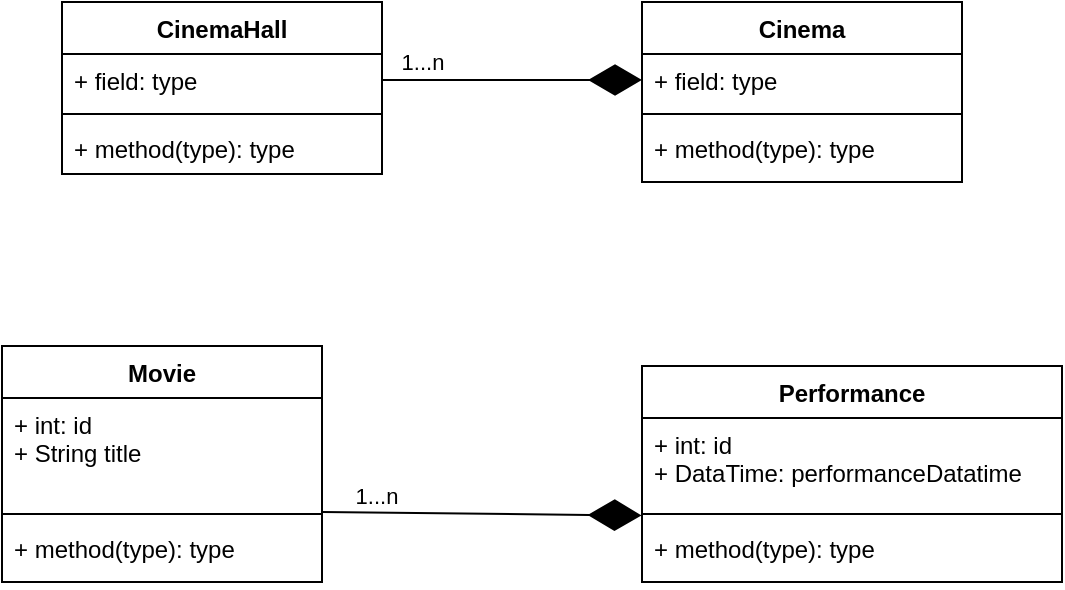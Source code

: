 <mxfile version="15.8.6" type="github"><diagram id="lEFh3jHCK-Ihd6-fgnPO" name="Page-1"><mxGraphModel dx="862" dy="482" grid="1" gridSize="10" guides="1" tooltips="1" connect="1" arrows="1" fold="1" page="1" pageScale="1" pageWidth="827" pageHeight="1169" math="0" shadow="0"><root><mxCell id="0"/><mxCell id="1" parent="0"/><mxCell id="EIXfM4py0M9A67wGY_pE-52" value="CinemaHall" style="swimlane;fontStyle=1;align=center;verticalAlign=top;childLayout=stackLayout;horizontal=1;startSize=26;horizontalStack=0;resizeParent=1;resizeParentMax=0;resizeLast=0;collapsible=1;marginBottom=0;" vertex="1" parent="1"><mxGeometry x="70" y="80" width="160" height="86" as="geometry"/></mxCell><mxCell id="EIXfM4py0M9A67wGY_pE-53" value="+ field: type" style="text;strokeColor=none;fillColor=none;align=left;verticalAlign=top;spacingLeft=4;spacingRight=4;overflow=hidden;rotatable=0;points=[[0,0.5],[1,0.5]];portConstraint=eastwest;" vertex="1" parent="EIXfM4py0M9A67wGY_pE-52"><mxGeometry y="26" width="160" height="26" as="geometry"/></mxCell><mxCell id="EIXfM4py0M9A67wGY_pE-54" value="" style="line;strokeWidth=1;fillColor=none;align=left;verticalAlign=middle;spacingTop=-1;spacingLeft=3;spacingRight=3;rotatable=0;labelPosition=right;points=[];portConstraint=eastwest;" vertex="1" parent="EIXfM4py0M9A67wGY_pE-52"><mxGeometry y="52" width="160" height="8" as="geometry"/></mxCell><mxCell id="EIXfM4py0M9A67wGY_pE-55" value="+ method(type): type" style="text;strokeColor=none;fillColor=none;align=left;verticalAlign=top;spacingLeft=4;spacingRight=4;overflow=hidden;rotatable=0;points=[[0,0.5],[1,0.5]];portConstraint=eastwest;" vertex="1" parent="EIXfM4py0M9A67wGY_pE-52"><mxGeometry y="60" width="160" height="26" as="geometry"/></mxCell><mxCell id="EIXfM4py0M9A67wGY_pE-56" value="Cinema" style="swimlane;fontStyle=1;align=center;verticalAlign=top;childLayout=stackLayout;horizontal=1;startSize=26;horizontalStack=0;resizeParent=1;resizeParentMax=0;resizeLast=0;collapsible=1;marginBottom=0;" vertex="1" parent="1"><mxGeometry x="360" y="80" width="160" height="90" as="geometry"/></mxCell><mxCell id="EIXfM4py0M9A67wGY_pE-57" value="+ field: type" style="text;strokeColor=none;fillColor=none;align=left;verticalAlign=top;spacingLeft=4;spacingRight=4;overflow=hidden;rotatable=0;points=[[0,0.5],[1,0.5]];portConstraint=eastwest;" vertex="1" parent="EIXfM4py0M9A67wGY_pE-56"><mxGeometry y="26" width="160" height="26" as="geometry"/></mxCell><mxCell id="EIXfM4py0M9A67wGY_pE-58" value="" style="line;strokeWidth=1;fillColor=none;align=left;verticalAlign=middle;spacingTop=-1;spacingLeft=3;spacingRight=3;rotatable=0;labelPosition=right;points=[];portConstraint=eastwest;" vertex="1" parent="EIXfM4py0M9A67wGY_pE-56"><mxGeometry y="52" width="160" height="8" as="geometry"/></mxCell><mxCell id="EIXfM4py0M9A67wGY_pE-59" value="+ method(type): type" style="text;strokeColor=none;fillColor=none;align=left;verticalAlign=top;spacingLeft=4;spacingRight=4;overflow=hidden;rotatable=0;points=[[0,0.5],[1,0.5]];portConstraint=eastwest;" vertex="1" parent="EIXfM4py0M9A67wGY_pE-56"><mxGeometry y="60" width="160" height="30" as="geometry"/></mxCell><mxCell id="EIXfM4py0M9A67wGY_pE-72" value="" style="endArrow=diamondThin;endFill=1;endSize=24;html=1;rounded=0;entryX=0;entryY=0.5;entryDx=0;entryDy=0;" edge="1" parent="1" source="EIXfM4py0M9A67wGY_pE-53" target="EIXfM4py0M9A67wGY_pE-57"><mxGeometry width="160" relative="1" as="geometry"><mxPoint x="330" y="160" as="sourcePoint"/><mxPoint x="490" y="160" as="targetPoint"/></mxGeometry></mxCell><mxCell id="EIXfM4py0M9A67wGY_pE-73" value="1...n" style="edgeLabel;html=1;align=center;verticalAlign=middle;resizable=0;points=[];" vertex="1" connectable="0" parent="EIXfM4py0M9A67wGY_pE-72"><mxGeometry x="-0.57" y="-1" relative="1" as="geometry"><mxPoint x="-8" y="-10" as="offset"/></mxGeometry></mxCell><mxCell id="EIXfM4py0M9A67wGY_pE-75" value="Movie" style="swimlane;fontStyle=1;align=center;verticalAlign=top;childLayout=stackLayout;horizontal=1;startSize=26;horizontalStack=0;resizeParent=1;resizeParentMax=0;resizeLast=0;collapsible=1;marginBottom=0;" vertex="1" parent="1"><mxGeometry x="40" y="252" width="160" height="118" as="geometry"/></mxCell><mxCell id="EIXfM4py0M9A67wGY_pE-76" value="+ int: id&#10;+ String title" style="text;strokeColor=none;fillColor=none;align=left;verticalAlign=top;spacingLeft=4;spacingRight=4;overflow=hidden;rotatable=0;points=[[0,0.5],[1,0.5]];portConstraint=eastwest;" vertex="1" parent="EIXfM4py0M9A67wGY_pE-75"><mxGeometry y="26" width="160" height="54" as="geometry"/></mxCell><mxCell id="EIXfM4py0M9A67wGY_pE-77" value="" style="line;strokeWidth=1;fillColor=none;align=left;verticalAlign=middle;spacingTop=-1;spacingLeft=3;spacingRight=3;rotatable=0;labelPosition=right;points=[];portConstraint=eastwest;" vertex="1" parent="EIXfM4py0M9A67wGY_pE-75"><mxGeometry y="80" width="160" height="8" as="geometry"/></mxCell><mxCell id="EIXfM4py0M9A67wGY_pE-78" value="+ method(type): type" style="text;strokeColor=none;fillColor=none;align=left;verticalAlign=top;spacingLeft=4;spacingRight=4;overflow=hidden;rotatable=0;points=[[0,0.5],[1,0.5]];portConstraint=eastwest;" vertex="1" parent="EIXfM4py0M9A67wGY_pE-75"><mxGeometry y="88" width="160" height="30" as="geometry"/></mxCell><mxCell id="EIXfM4py0M9A67wGY_pE-79" value="Performance" style="swimlane;fontStyle=1;align=center;verticalAlign=top;childLayout=stackLayout;horizontal=1;startSize=26;horizontalStack=0;resizeParent=1;resizeParentMax=0;resizeLast=0;collapsible=1;marginBottom=0;" vertex="1" parent="1"><mxGeometry x="360" y="262" width="210" height="108" as="geometry"/></mxCell><mxCell id="EIXfM4py0M9A67wGY_pE-80" value="+ int: id&#10;+ DataTime: performanceDatatime" style="text;strokeColor=none;fillColor=none;align=left;verticalAlign=top;spacingLeft=4;spacingRight=4;overflow=hidden;rotatable=0;points=[[0,0.5],[1,0.5]];portConstraint=eastwest;" vertex="1" parent="EIXfM4py0M9A67wGY_pE-79"><mxGeometry y="26" width="210" height="44" as="geometry"/></mxCell><mxCell id="EIXfM4py0M9A67wGY_pE-81" value="" style="line;strokeWidth=1;fillColor=none;align=left;verticalAlign=middle;spacingTop=-1;spacingLeft=3;spacingRight=3;rotatable=0;labelPosition=right;points=[];portConstraint=eastwest;" vertex="1" parent="EIXfM4py0M9A67wGY_pE-79"><mxGeometry y="70" width="210" height="8" as="geometry"/></mxCell><mxCell id="EIXfM4py0M9A67wGY_pE-82" value="+ method(type): type" style="text;strokeColor=none;fillColor=none;align=left;verticalAlign=top;spacingLeft=4;spacingRight=4;overflow=hidden;rotatable=0;points=[[0,0.5],[1,0.5]];portConstraint=eastwest;" vertex="1" parent="EIXfM4py0M9A67wGY_pE-79"><mxGeometry y="78" width="210" height="30" as="geometry"/></mxCell><mxCell id="EIXfM4py0M9A67wGY_pE-83" value="" style="endArrow=diamondThin;endFill=1;endSize=24;html=1;rounded=0;entryX=-0.001;entryY=1.108;entryDx=0;entryDy=0;entryPerimeter=0;" edge="1" parent="1" target="EIXfM4py0M9A67wGY_pE-80"><mxGeometry width="160" relative="1" as="geometry"><mxPoint x="200" y="335" as="sourcePoint"/><mxPoint x="350" y="338.5" as="targetPoint"/></mxGeometry></mxCell><mxCell id="EIXfM4py0M9A67wGY_pE-84" value="1...n" style="edgeLabel;html=1;align=center;verticalAlign=middle;resizable=0;points=[];" vertex="1" connectable="0" parent="EIXfM4py0M9A67wGY_pE-83"><mxGeometry x="-0.57" y="-1" relative="1" as="geometry"><mxPoint x="-8" y="-10" as="offset"/></mxGeometry></mxCell></root></mxGraphModel></diagram></mxfile>